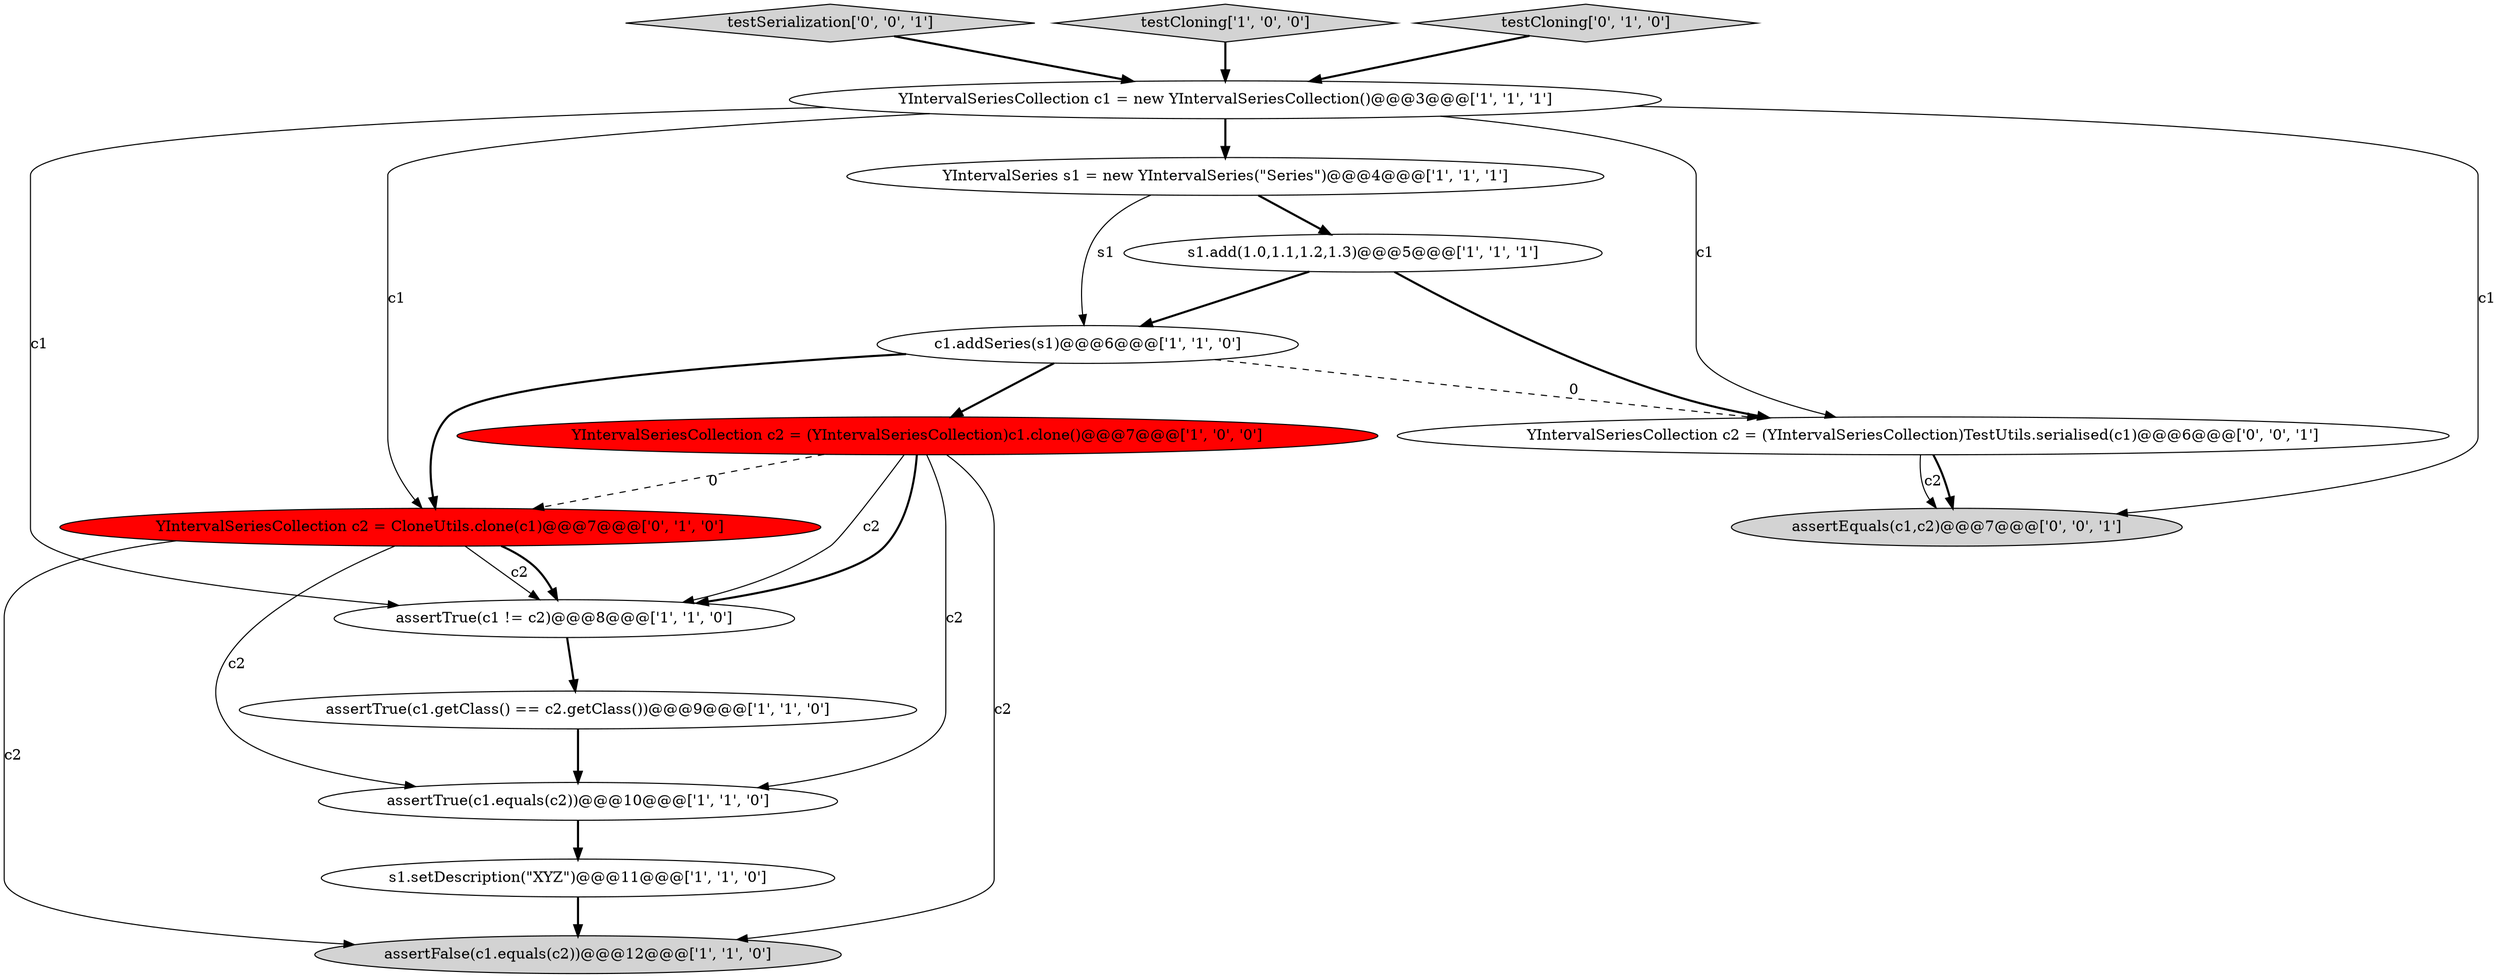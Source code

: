 digraph {
1 [style = filled, label = "YIntervalSeries s1 = new YIntervalSeries(\"Series\")@@@4@@@['1', '1', '1']", fillcolor = white, shape = ellipse image = "AAA0AAABBB1BBB"];
14 [style = filled, label = "testSerialization['0', '0', '1']", fillcolor = lightgray, shape = diamond image = "AAA0AAABBB3BBB"];
7 [style = filled, label = "assertTrue(c1.equals(c2))@@@10@@@['1', '1', '0']", fillcolor = white, shape = ellipse image = "AAA0AAABBB1BBB"];
12 [style = filled, label = "YIntervalSeriesCollection c2 = CloneUtils.clone(c1)@@@7@@@['0', '1', '0']", fillcolor = red, shape = ellipse image = "AAA1AAABBB2BBB"];
9 [style = filled, label = "c1.addSeries(s1)@@@6@@@['1', '1', '0']", fillcolor = white, shape = ellipse image = "AAA0AAABBB1BBB"];
5 [style = filled, label = "assertFalse(c1.equals(c2))@@@12@@@['1', '1', '0']", fillcolor = lightgray, shape = ellipse image = "AAA0AAABBB1BBB"];
6 [style = filled, label = "s1.add(1.0,1.1,1.2,1.3)@@@5@@@['1', '1', '1']", fillcolor = white, shape = ellipse image = "AAA0AAABBB1BBB"];
4 [style = filled, label = "assertTrue(c1 != c2)@@@8@@@['1', '1', '0']", fillcolor = white, shape = ellipse image = "AAA0AAABBB1BBB"];
3 [style = filled, label = "assertTrue(c1.getClass() == c2.getClass())@@@9@@@['1', '1', '0']", fillcolor = white, shape = ellipse image = "AAA0AAABBB1BBB"];
0 [style = filled, label = "YIntervalSeriesCollection c1 = new YIntervalSeriesCollection()@@@3@@@['1', '1', '1']", fillcolor = white, shape = ellipse image = "AAA0AAABBB1BBB"];
2 [style = filled, label = "testCloning['1', '0', '0']", fillcolor = lightgray, shape = diamond image = "AAA0AAABBB1BBB"];
13 [style = filled, label = "YIntervalSeriesCollection c2 = (YIntervalSeriesCollection)TestUtils.serialised(c1)@@@6@@@['0', '0', '1']", fillcolor = white, shape = ellipse image = "AAA0AAABBB3BBB"];
8 [style = filled, label = "s1.setDescription(\"XYZ\")@@@11@@@['1', '1', '0']", fillcolor = white, shape = ellipse image = "AAA0AAABBB1BBB"];
11 [style = filled, label = "testCloning['0', '1', '0']", fillcolor = lightgray, shape = diamond image = "AAA0AAABBB2BBB"];
15 [style = filled, label = "assertEquals(c1,c2)@@@7@@@['0', '0', '1']", fillcolor = lightgray, shape = ellipse image = "AAA0AAABBB3BBB"];
10 [style = filled, label = "YIntervalSeriesCollection c2 = (YIntervalSeriesCollection)c1.clone()@@@7@@@['1', '0', '0']", fillcolor = red, shape = ellipse image = "AAA1AAABBB1BBB"];
1->9 [style = solid, label="s1"];
4->3 [style = bold, label=""];
12->5 [style = solid, label="c2"];
12->7 [style = solid, label="c2"];
10->12 [style = dashed, label="0"];
0->15 [style = solid, label="c1"];
0->12 [style = solid, label="c1"];
12->4 [style = solid, label="c2"];
9->10 [style = bold, label=""];
7->8 [style = bold, label=""];
0->13 [style = solid, label="c1"];
0->4 [style = solid, label="c1"];
2->0 [style = bold, label=""];
1->6 [style = bold, label=""];
11->0 [style = bold, label=""];
8->5 [style = bold, label=""];
12->4 [style = bold, label=""];
3->7 [style = bold, label=""];
14->0 [style = bold, label=""];
13->15 [style = solid, label="c2"];
0->1 [style = bold, label=""];
6->13 [style = bold, label=""];
9->13 [style = dashed, label="0"];
10->5 [style = solid, label="c2"];
10->4 [style = solid, label="c2"];
10->4 [style = bold, label=""];
9->12 [style = bold, label=""];
13->15 [style = bold, label=""];
6->9 [style = bold, label=""];
10->7 [style = solid, label="c2"];
}
